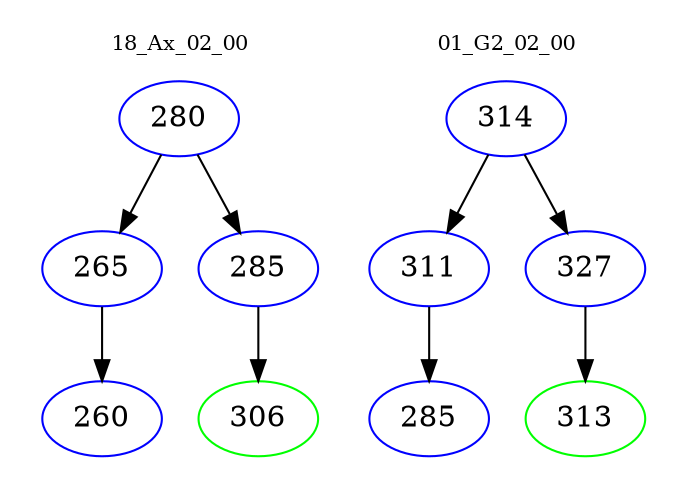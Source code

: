 digraph{
subgraph cluster_0 {
color = white
label = "18_Ax_02_00";
fontsize=10;
T0_280 [label="280", color="blue"]
T0_280 -> T0_265 [color="black"]
T0_265 [label="265", color="blue"]
T0_265 -> T0_260 [color="black"]
T0_260 [label="260", color="blue"]
T0_280 -> T0_285 [color="black"]
T0_285 [label="285", color="blue"]
T0_285 -> T0_306 [color="black"]
T0_306 [label="306", color="green"]
}
subgraph cluster_1 {
color = white
label = "01_G2_02_00";
fontsize=10;
T1_314 [label="314", color="blue"]
T1_314 -> T1_311 [color="black"]
T1_311 [label="311", color="blue"]
T1_311 -> T1_285 [color="black"]
T1_285 [label="285", color="blue"]
T1_314 -> T1_327 [color="black"]
T1_327 [label="327", color="blue"]
T1_327 -> T1_313 [color="black"]
T1_313 [label="313", color="green"]
}
}
